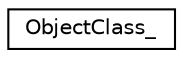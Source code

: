 digraph "Graphical Class Hierarchy"
{
  edge [fontname="Helvetica",fontsize="10",labelfontname="Helvetica",labelfontsize="10"];
  node [fontname="Helvetica",fontsize="10",shape=record];
  rankdir="LR";
  Node0 [label="ObjectClass_",height=0.2,width=0.4,color="black", fillcolor="white", style="filled",URL="$structObjectClass__.html"];
}
